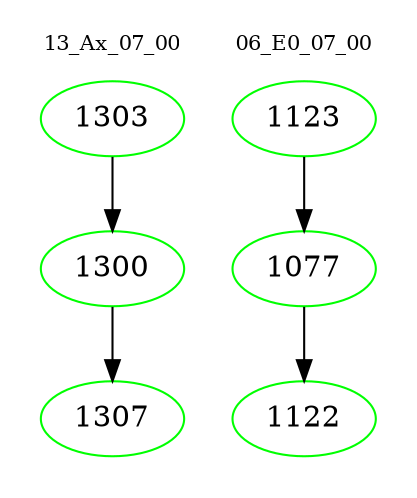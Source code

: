 digraph{
subgraph cluster_0 {
color = white
label = "13_Ax_07_00";
fontsize=10;
T0_1303 [label="1303", color="green"]
T0_1303 -> T0_1300 [color="black"]
T0_1300 [label="1300", color="green"]
T0_1300 -> T0_1307 [color="black"]
T0_1307 [label="1307", color="green"]
}
subgraph cluster_1 {
color = white
label = "06_E0_07_00";
fontsize=10;
T1_1123 [label="1123", color="green"]
T1_1123 -> T1_1077 [color="black"]
T1_1077 [label="1077", color="green"]
T1_1077 -> T1_1122 [color="black"]
T1_1122 [label="1122", color="green"]
}
}
